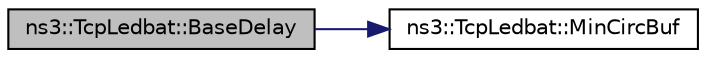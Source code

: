 digraph "ns3::TcpLedbat::BaseDelay"
{
 // LATEX_PDF_SIZE
  edge [fontname="Helvetica",fontsize="10",labelfontname="Helvetica",labelfontsize="10"];
  node [fontname="Helvetica",fontsize="10",shape=record];
  rankdir="LR";
  Node1 [label="ns3::TcpLedbat::BaseDelay",height=0.2,width=0.4,color="black", fillcolor="grey75", style="filled", fontcolor="black",tooltip="Return the value of base delay."];
  Node1 -> Node2 [color="midnightblue",fontsize="10",style="solid",fontname="Helvetica"];
  Node2 [label="ns3::TcpLedbat::MinCircBuf",height=0.2,width=0.4,color="black", fillcolor="white", style="filled",URL="$classns3_1_1_tcp_ledbat.html#a5ee6ecafab7d35aa17569d75ddb513c8",tooltip="Return the minimum delay of the buffer."];
}
